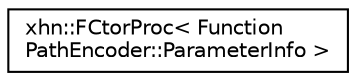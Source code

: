 digraph "Graphical Class Hierarchy"
{
  edge [fontname="Helvetica",fontsize="10",labelfontname="Helvetica",labelfontsize="10"];
  node [fontname="Helvetica",fontsize="10",shape=record];
  rankdir="LR";
  Node1 [label="xhn::FCtorProc\< Function\lPathEncoder::ParameterInfo \>",height=0.2,width=0.4,color="black", fillcolor="white", style="filled",URL="$structxhn_1_1_f_ctor_proc.html"];
}
